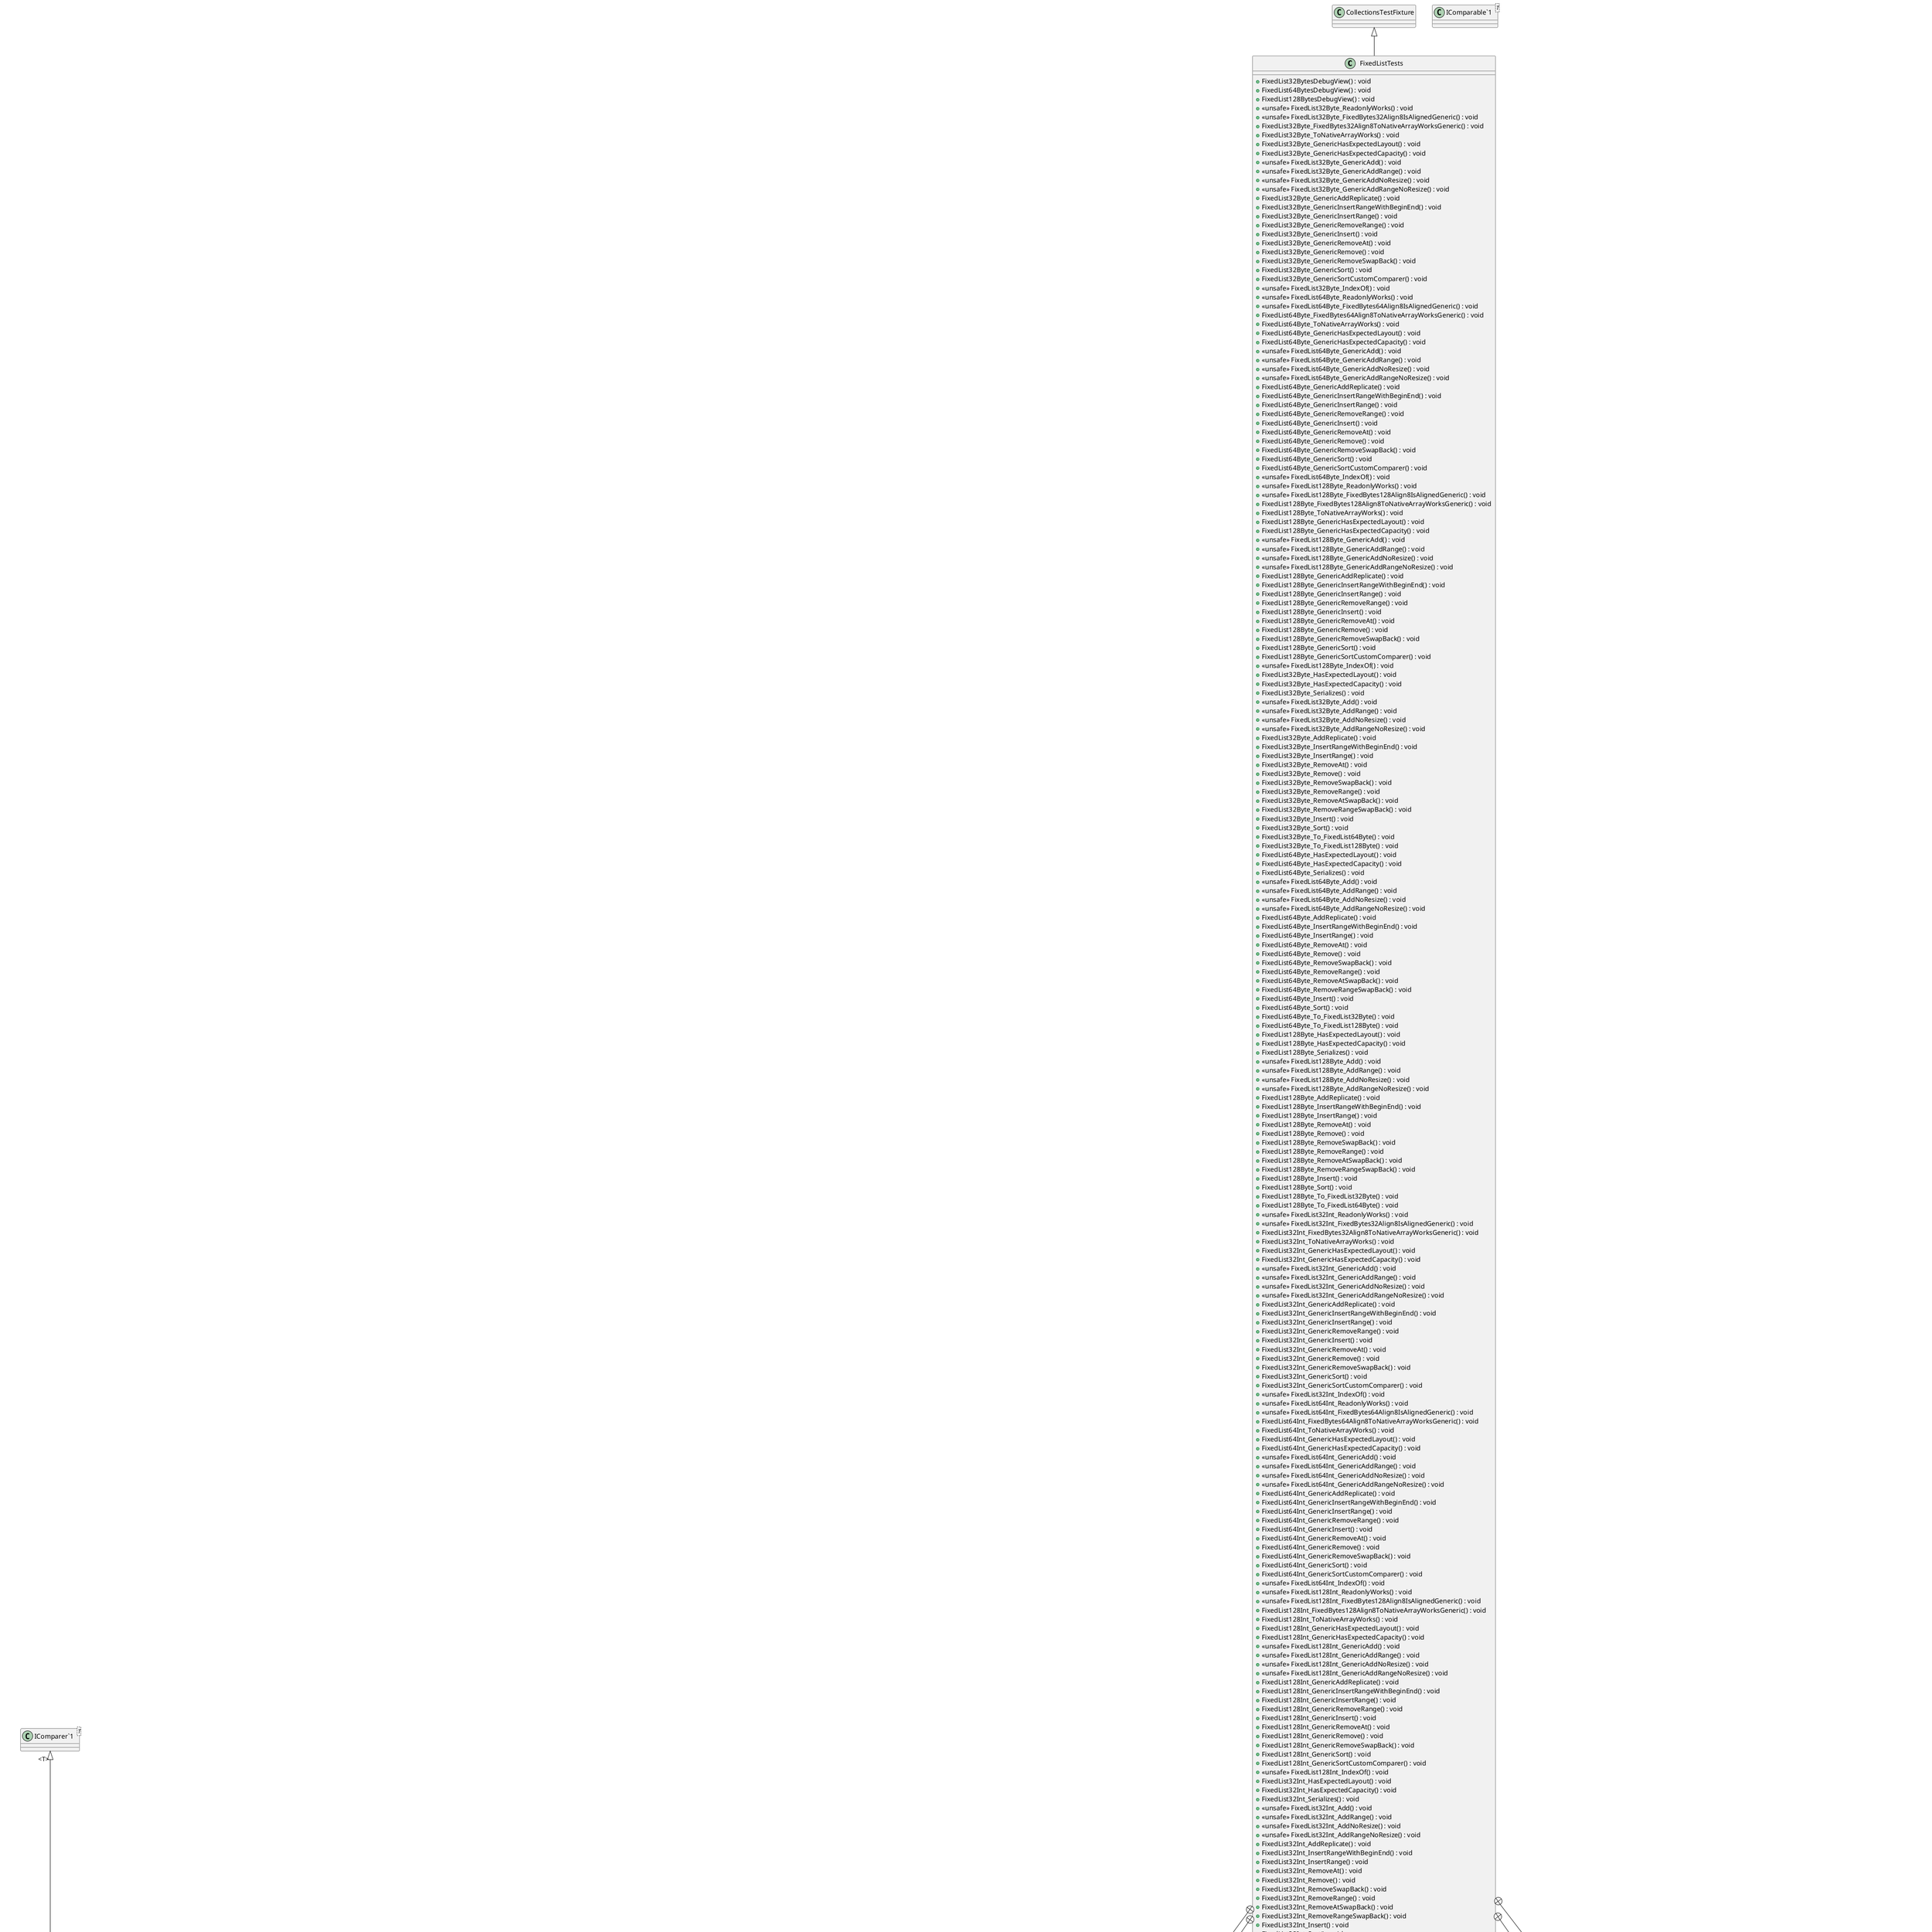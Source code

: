 @startuml
class FixedListTests {
    + FixedList32BytesDebugView() : void
    + FixedList64BytesDebugView() : void
    + FixedList128BytesDebugView() : void
    + <<unsafe>> FixedList32Byte_ReadonlyWorks() : void
    + <<unsafe>> FixedList32Byte_FixedBytes32Align8IsAlignedGeneric() : void
    + FixedList32Byte_FixedBytes32Align8ToNativeArrayWorksGeneric() : void
    + FixedList32Byte_ToNativeArrayWorks() : void
    + FixedList32Byte_GenericHasExpectedLayout() : void
    + FixedList32Byte_GenericHasExpectedCapacity() : void
    + <<unsafe>> FixedList32Byte_GenericAdd() : void
    + <<unsafe>> FixedList32Byte_GenericAddRange() : void
    + <<unsafe>> FixedList32Byte_GenericAddNoResize() : void
    + <<unsafe>> FixedList32Byte_GenericAddRangeNoResize() : void
    + FixedList32Byte_GenericAddReplicate() : void
    + FixedList32Byte_GenericInsertRangeWithBeginEnd() : void
    + FixedList32Byte_GenericInsertRange() : void
    + FixedList32Byte_GenericRemoveRange() : void
    + FixedList32Byte_GenericInsert() : void
    + FixedList32Byte_GenericRemoveAt() : void
    + FixedList32Byte_GenericRemove() : void
    + FixedList32Byte_GenericRemoveSwapBack() : void
    + FixedList32Byte_GenericSort() : void
    + FixedList32Byte_GenericSortCustomComparer() : void
    + <<unsafe>> FixedList32Byte_IndexOf() : void
    + <<unsafe>> FixedList64Byte_ReadonlyWorks() : void
    + <<unsafe>> FixedList64Byte_FixedBytes64Align8IsAlignedGeneric() : void
    + FixedList64Byte_FixedBytes64Align8ToNativeArrayWorksGeneric() : void
    + FixedList64Byte_ToNativeArrayWorks() : void
    + FixedList64Byte_GenericHasExpectedLayout() : void
    + FixedList64Byte_GenericHasExpectedCapacity() : void
    + <<unsafe>> FixedList64Byte_GenericAdd() : void
    + <<unsafe>> FixedList64Byte_GenericAddRange() : void
    + <<unsafe>> FixedList64Byte_GenericAddNoResize() : void
    + <<unsafe>> FixedList64Byte_GenericAddRangeNoResize() : void
    + FixedList64Byte_GenericAddReplicate() : void
    + FixedList64Byte_GenericInsertRangeWithBeginEnd() : void
    + FixedList64Byte_GenericInsertRange() : void
    + FixedList64Byte_GenericRemoveRange() : void
    + FixedList64Byte_GenericInsert() : void
    + FixedList64Byte_GenericRemoveAt() : void
    + FixedList64Byte_GenericRemove() : void
    + FixedList64Byte_GenericRemoveSwapBack() : void
    + FixedList64Byte_GenericSort() : void
    + FixedList64Byte_GenericSortCustomComparer() : void
    + <<unsafe>> FixedList64Byte_IndexOf() : void
    + <<unsafe>> FixedList128Byte_ReadonlyWorks() : void
    + <<unsafe>> FixedList128Byte_FixedBytes128Align8IsAlignedGeneric() : void
    + FixedList128Byte_FixedBytes128Align8ToNativeArrayWorksGeneric() : void
    + FixedList128Byte_ToNativeArrayWorks() : void
    + FixedList128Byte_GenericHasExpectedLayout() : void
    + FixedList128Byte_GenericHasExpectedCapacity() : void
    + <<unsafe>> FixedList128Byte_GenericAdd() : void
    + <<unsafe>> FixedList128Byte_GenericAddRange() : void
    + <<unsafe>> FixedList128Byte_GenericAddNoResize() : void
    + <<unsafe>> FixedList128Byte_GenericAddRangeNoResize() : void
    + FixedList128Byte_GenericAddReplicate() : void
    + FixedList128Byte_GenericInsertRangeWithBeginEnd() : void
    + FixedList128Byte_GenericInsertRange() : void
    + FixedList128Byte_GenericRemoveRange() : void
    + FixedList128Byte_GenericInsert() : void
    + FixedList128Byte_GenericRemoveAt() : void
    + FixedList128Byte_GenericRemove() : void
    + FixedList128Byte_GenericRemoveSwapBack() : void
    + FixedList128Byte_GenericSort() : void
    + FixedList128Byte_GenericSortCustomComparer() : void
    + <<unsafe>> FixedList128Byte_IndexOf() : void
    + FixedList32Byte_HasExpectedLayout() : void
    + FixedList32Byte_HasExpectedCapacity() : void
    + FixedList32Byte_Serializes() : void
    + <<unsafe>> FixedList32Byte_Add() : void
    + <<unsafe>> FixedList32Byte_AddRange() : void
    + <<unsafe>> FixedList32Byte_AddNoResize() : void
    + <<unsafe>> FixedList32Byte_AddRangeNoResize() : void
    + FixedList32Byte_AddReplicate() : void
    + FixedList32Byte_InsertRangeWithBeginEnd() : void
    + FixedList32Byte_InsertRange() : void
    + FixedList32Byte_RemoveAt() : void
    + FixedList32Byte_Remove() : void
    + FixedList32Byte_RemoveSwapBack() : void
    + FixedList32Byte_RemoveRange() : void
    + FixedList32Byte_RemoveAtSwapBack() : void
    + FixedList32Byte_RemoveRangeSwapBack() : void
    + FixedList32Byte_Insert() : void
    + FixedList32Byte_Sort() : void
    + FixedList32Byte_To_FixedList64Byte() : void
    + FixedList32Byte_To_FixedList128Byte() : void
    + FixedList64Byte_HasExpectedLayout() : void
    + FixedList64Byte_HasExpectedCapacity() : void
    + FixedList64Byte_Serializes() : void
    + <<unsafe>> FixedList64Byte_Add() : void
    + <<unsafe>> FixedList64Byte_AddRange() : void
    + <<unsafe>> FixedList64Byte_AddNoResize() : void
    + <<unsafe>> FixedList64Byte_AddRangeNoResize() : void
    + FixedList64Byte_AddReplicate() : void
    + FixedList64Byte_InsertRangeWithBeginEnd() : void
    + FixedList64Byte_InsertRange() : void
    + FixedList64Byte_RemoveAt() : void
    + FixedList64Byte_Remove() : void
    + FixedList64Byte_RemoveSwapBack() : void
    + FixedList64Byte_RemoveRange() : void
    + FixedList64Byte_RemoveAtSwapBack() : void
    + FixedList64Byte_RemoveRangeSwapBack() : void
    + FixedList64Byte_Insert() : void
    + FixedList64Byte_Sort() : void
    + FixedList64Byte_To_FixedList32Byte() : void
    + FixedList64Byte_To_FixedList128Byte() : void
    + FixedList128Byte_HasExpectedLayout() : void
    + FixedList128Byte_HasExpectedCapacity() : void
    + FixedList128Byte_Serializes() : void
    + <<unsafe>> FixedList128Byte_Add() : void
    + <<unsafe>> FixedList128Byte_AddRange() : void
    + <<unsafe>> FixedList128Byte_AddNoResize() : void
    + <<unsafe>> FixedList128Byte_AddRangeNoResize() : void
    + FixedList128Byte_AddReplicate() : void
    + FixedList128Byte_InsertRangeWithBeginEnd() : void
    + FixedList128Byte_InsertRange() : void
    + FixedList128Byte_RemoveAt() : void
    + FixedList128Byte_Remove() : void
    + FixedList128Byte_RemoveSwapBack() : void
    + FixedList128Byte_RemoveRange() : void
    + FixedList128Byte_RemoveAtSwapBack() : void
    + FixedList128Byte_RemoveRangeSwapBack() : void
    + FixedList128Byte_Insert() : void
    + FixedList128Byte_Sort() : void
    + FixedList128Byte_To_FixedList32Byte() : void
    + FixedList128Byte_To_FixedList64Byte() : void
    + <<unsafe>> FixedList32Int_ReadonlyWorks() : void
    + <<unsafe>> FixedList32Int_FixedBytes32Align8IsAlignedGeneric() : void
    + FixedList32Int_FixedBytes32Align8ToNativeArrayWorksGeneric() : void
    + FixedList32Int_ToNativeArrayWorks() : void
    + FixedList32Int_GenericHasExpectedLayout() : void
    + FixedList32Int_GenericHasExpectedCapacity() : void
    + <<unsafe>> FixedList32Int_GenericAdd() : void
    + <<unsafe>> FixedList32Int_GenericAddRange() : void
    + <<unsafe>> FixedList32Int_GenericAddNoResize() : void
    + <<unsafe>> FixedList32Int_GenericAddRangeNoResize() : void
    + FixedList32Int_GenericAddReplicate() : void
    + FixedList32Int_GenericInsertRangeWithBeginEnd() : void
    + FixedList32Int_GenericInsertRange() : void
    + FixedList32Int_GenericRemoveRange() : void
    + FixedList32Int_GenericInsert() : void
    + FixedList32Int_GenericRemoveAt() : void
    + FixedList32Int_GenericRemove() : void
    + FixedList32Int_GenericRemoveSwapBack() : void
    + FixedList32Int_GenericSort() : void
    + FixedList32Int_GenericSortCustomComparer() : void
    + <<unsafe>> FixedList32Int_IndexOf() : void
    + <<unsafe>> FixedList64Int_ReadonlyWorks() : void
    + <<unsafe>> FixedList64Int_FixedBytes64Align8IsAlignedGeneric() : void
    + FixedList64Int_FixedBytes64Align8ToNativeArrayWorksGeneric() : void
    + FixedList64Int_ToNativeArrayWorks() : void
    + FixedList64Int_GenericHasExpectedLayout() : void
    + FixedList64Int_GenericHasExpectedCapacity() : void
    + <<unsafe>> FixedList64Int_GenericAdd() : void
    + <<unsafe>> FixedList64Int_GenericAddRange() : void
    + <<unsafe>> FixedList64Int_GenericAddNoResize() : void
    + <<unsafe>> FixedList64Int_GenericAddRangeNoResize() : void
    + FixedList64Int_GenericAddReplicate() : void
    + FixedList64Int_GenericInsertRangeWithBeginEnd() : void
    + FixedList64Int_GenericInsertRange() : void
    + FixedList64Int_GenericRemoveRange() : void
    + FixedList64Int_GenericInsert() : void
    + FixedList64Int_GenericRemoveAt() : void
    + FixedList64Int_GenericRemove() : void
    + FixedList64Int_GenericRemoveSwapBack() : void
    + FixedList64Int_GenericSort() : void
    + FixedList64Int_GenericSortCustomComparer() : void
    + <<unsafe>> FixedList64Int_IndexOf() : void
    + <<unsafe>> FixedList128Int_ReadonlyWorks() : void
    + <<unsafe>> FixedList128Int_FixedBytes128Align8IsAlignedGeneric() : void
    + FixedList128Int_FixedBytes128Align8ToNativeArrayWorksGeneric() : void
    + FixedList128Int_ToNativeArrayWorks() : void
    + FixedList128Int_GenericHasExpectedLayout() : void
    + FixedList128Int_GenericHasExpectedCapacity() : void
    + <<unsafe>> FixedList128Int_GenericAdd() : void
    + <<unsafe>> FixedList128Int_GenericAddRange() : void
    + <<unsafe>> FixedList128Int_GenericAddNoResize() : void
    + <<unsafe>> FixedList128Int_GenericAddRangeNoResize() : void
    + FixedList128Int_GenericAddReplicate() : void
    + FixedList128Int_GenericInsertRangeWithBeginEnd() : void
    + FixedList128Int_GenericInsertRange() : void
    + FixedList128Int_GenericRemoveRange() : void
    + FixedList128Int_GenericInsert() : void
    + FixedList128Int_GenericRemoveAt() : void
    + FixedList128Int_GenericRemove() : void
    + FixedList128Int_GenericRemoveSwapBack() : void
    + FixedList128Int_GenericSort() : void
    + FixedList128Int_GenericSortCustomComparer() : void
    + <<unsafe>> FixedList128Int_IndexOf() : void
    + FixedList32Int_HasExpectedLayout() : void
    + FixedList32Int_HasExpectedCapacity() : void
    + FixedList32Int_Serializes() : void
    + <<unsafe>> FixedList32Int_Add() : void
    + <<unsafe>> FixedList32Int_AddRange() : void
    + <<unsafe>> FixedList32Int_AddNoResize() : void
    + <<unsafe>> FixedList32Int_AddRangeNoResize() : void
    + FixedList32Int_AddReplicate() : void
    + FixedList32Int_InsertRangeWithBeginEnd() : void
    + FixedList32Int_InsertRange() : void
    + FixedList32Int_RemoveAt() : void
    + FixedList32Int_Remove() : void
    + FixedList32Int_RemoveSwapBack() : void
    + FixedList32Int_RemoveRange() : void
    + FixedList32Int_RemoveAtSwapBack() : void
    + FixedList32Int_RemoveRangeSwapBack() : void
    + FixedList32Int_Insert() : void
    + FixedList32Int_Sort() : void
    + FixedList32Int_To_FixedList64Int() : void
    + FixedList32Int_To_FixedList128Int() : void
    + FixedList64Int_HasExpectedLayout() : void
    + FixedList64Int_HasExpectedCapacity() : void
    + FixedList64Int_Serializes() : void
    + <<unsafe>> FixedList64Int_Add() : void
    + <<unsafe>> FixedList64Int_AddRange() : void
    + <<unsafe>> FixedList64Int_AddNoResize() : void
    + <<unsafe>> FixedList64Int_AddRangeNoResize() : void
    + FixedList64Int_AddReplicate() : void
    + FixedList64Int_InsertRangeWithBeginEnd() : void
    + FixedList64Int_InsertRange() : void
    + FixedList64Int_RemoveAt() : void
    + FixedList64Int_Remove() : void
    + FixedList64Int_RemoveSwapBack() : void
    + FixedList64Int_RemoveRange() : void
    + FixedList64Int_RemoveAtSwapBack() : void
    + FixedList64Int_RemoveRangeSwapBack() : void
    + FixedList64Int_Insert() : void
    + FixedList64Int_Sort() : void
    + FixedList64Int_To_FixedList32Int() : void
    + FixedList64Int_To_FixedList128Int() : void
    + FixedList128Int_HasExpectedLayout() : void
    + FixedList128Int_HasExpectedCapacity() : void
    + FixedList128Int_Serializes() : void
    + <<unsafe>> FixedList128Int_Add() : void
    + <<unsafe>> FixedList128Int_AddRange() : void
    + <<unsafe>> FixedList128Int_AddNoResize() : void
    + <<unsafe>> FixedList128Int_AddRangeNoResize() : void
    + FixedList128Int_AddReplicate() : void
    + FixedList128Int_InsertRangeWithBeginEnd() : void
    + FixedList128Int_InsertRange() : void
    + FixedList128Int_RemoveAt() : void
    + FixedList128Int_Remove() : void
    + FixedList128Int_RemoveSwapBack() : void
    + FixedList128Int_RemoveRange() : void
    + FixedList128Int_RemoveAtSwapBack() : void
    + FixedList128Int_RemoveRangeSwapBack() : void
    + FixedList128Int_Insert() : void
    + FixedList128Int_Sort() : void
    + FixedList128Int_To_FixedList32Int() : void
    + FixedList128Int_To_FixedList64Int() : void
    + <<unsafe>> FixedList32Float_ReadonlyWorks() : void
    + <<unsafe>> FixedList32Float_FixedBytes32Align8IsAlignedGeneric() : void
    + FixedList32Float_FixedBytes32Align8ToNativeArrayWorksGeneric() : void
    + FixedList32Float_ToNativeArrayWorks() : void
    + FixedList32Float_GenericHasExpectedLayout() : void
    + FixedList32Float_GenericHasExpectedCapacity() : void
    + <<unsafe>> FixedList32Float_GenericAdd() : void
    + <<unsafe>> FixedList32Float_GenericAddRange() : void
    + <<unsafe>> FixedList32Float_GenericAddNoResize() : void
    + <<unsafe>> FixedList32Float_GenericAddRangeNoResize() : void
    + FixedList32Float_GenericAddReplicate() : void
    + FixedList32Float_GenericInsertRangeWithBeginEnd() : void
    + FixedList32Float_GenericInsertRange() : void
    + FixedList32Float_GenericRemoveRange() : void
    + FixedList32Float_GenericInsert() : void
    + FixedList32Float_GenericRemoveAt() : void
    + FixedList32Float_GenericRemove() : void
    + FixedList32Float_GenericRemoveSwapBack() : void
    + FixedList32Float_GenericSort() : void
    + FixedList32Float_GenericSortCustomComparer() : void
    + <<unsafe>> FixedList32Float_IndexOf() : void
    + <<unsafe>> FixedList64Float_ReadonlyWorks() : void
    + <<unsafe>> FixedList64Float_FixedBytes64Align8IsAlignedGeneric() : void
    + FixedList64Float_FixedBytes64Align8ToNativeArrayWorksGeneric() : void
    + FixedList64Float_ToNativeArrayWorks() : void
    + FixedList64Float_GenericHasExpectedLayout() : void
    + FixedList64Float_GenericHasExpectedCapacity() : void
    + <<unsafe>> FixedList64Float_GenericAdd() : void
    + <<unsafe>> FixedList64Float_GenericAddRange() : void
    + <<unsafe>> FixedList64Float_GenericAddNoResize() : void
    + <<unsafe>> FixedList64Float_GenericAddRangeNoResize() : void
    + FixedList64Float_GenericAddReplicate() : void
    + FixedList64Float_GenericInsertRangeWithBeginEnd() : void
    + FixedList64Float_GenericInsertRange() : void
    + FixedList64Float_GenericRemoveRange() : void
    + FixedList64Float_GenericInsert() : void
    + FixedList64Float_GenericRemoveAt() : void
    + FixedList64Float_GenericRemove() : void
    + FixedList64Float_GenericRemoveSwapBack() : void
    + FixedList64Float_GenericSort() : void
    + FixedList64Float_GenericSortCustomComparer() : void
    + <<unsafe>> FixedList64Float_IndexOf() : void
    + <<unsafe>> FixedList128Float_ReadonlyWorks() : void
    + <<unsafe>> FixedList128Float_FixedBytes128Align8IsAlignedGeneric() : void
    + FixedList128Float_FixedBytes128Align8ToNativeArrayWorksGeneric() : void
    + FixedList128Float_ToNativeArrayWorks() : void
    + FixedList128Float_GenericHasExpectedLayout() : void
    + FixedList128Float_GenericHasExpectedCapacity() : void
    + <<unsafe>> FixedList128Float_GenericAdd() : void
    + <<unsafe>> FixedList128Float_GenericAddRange() : void
    + <<unsafe>> FixedList128Float_GenericAddNoResize() : void
    + <<unsafe>> FixedList128Float_GenericAddRangeNoResize() : void
    + FixedList128Float_GenericAddReplicate() : void
    + FixedList128Float_GenericInsertRangeWithBeginEnd() : void
    + FixedList128Float_GenericInsertRange() : void
    + FixedList128Float_GenericRemoveRange() : void
    + FixedList128Float_GenericInsert() : void
    + FixedList128Float_GenericRemoveAt() : void
    + FixedList128Float_GenericRemove() : void
    + FixedList128Float_GenericRemoveSwapBack() : void
    + FixedList128Float_GenericSort() : void
    + FixedList128Float_GenericSortCustomComparer() : void
    + <<unsafe>> FixedList128Float_IndexOf() : void
    + FixedList32Float_HasExpectedLayout() : void
    + FixedList32Float_HasExpectedCapacity() : void
    + FixedList32Float_Serializes() : void
    + <<unsafe>> FixedList32Float_Add() : void
    + <<unsafe>> FixedList32Float_AddRange() : void
    + <<unsafe>> FixedList32Float_AddNoResize() : void
    + <<unsafe>> FixedList32Float_AddRangeNoResize() : void
    + FixedList32Float_AddReplicate() : void
    + FixedList32Float_InsertRangeWithBeginEnd() : void
    + FixedList32Float_InsertRange() : void
    + FixedList32Float_RemoveAt() : void
    + FixedList32Float_Remove() : void
    + FixedList32Float_RemoveSwapBack() : void
    + FixedList32Float_RemoveRange() : void
    + FixedList32Float_RemoveAtSwapBack() : void
    + FixedList32Float_RemoveRangeSwapBack() : void
    + FixedList32Float_Insert() : void
    + FixedList32Float_Sort() : void
    + FixedList32Float_To_FixedList64Float() : void
    + FixedList32Float_To_FixedList128Float() : void
    + FixedList64Float_HasExpectedLayout() : void
    + FixedList64Float_HasExpectedCapacity() : void
    + FixedList64Float_Serializes() : void
    + <<unsafe>> FixedList64Float_Add() : void
    + <<unsafe>> FixedList64Float_AddRange() : void
    + <<unsafe>> FixedList64Float_AddNoResize() : void
    + <<unsafe>> FixedList64Float_AddRangeNoResize() : void
    + FixedList64Float_AddReplicate() : void
    + FixedList64Float_InsertRangeWithBeginEnd() : void
    + FixedList64Float_InsertRange() : void
    + FixedList64Float_RemoveAt() : void
    + FixedList64Float_Remove() : void
    + FixedList64Float_RemoveSwapBack() : void
    + FixedList64Float_RemoveRange() : void
    + FixedList64Float_RemoveAtSwapBack() : void
    + FixedList64Float_RemoveRangeSwapBack() : void
    + FixedList64Float_Insert() : void
    + FixedList64Float_Sort() : void
    + FixedList64Float_To_FixedList32Float() : void
    + FixedList64Float_To_FixedList128Float() : void
    + FixedList128Float_HasExpectedLayout() : void
    + FixedList128Float_HasExpectedCapacity() : void
    + FixedList128Float_Serializes() : void
    + <<unsafe>> FixedList128Float_Add() : void
    + <<unsafe>> FixedList128Float_AddRange() : void
    + <<unsafe>> FixedList128Float_AddNoResize() : void
    + <<unsafe>> FixedList128Float_AddRangeNoResize() : void
    + FixedList128Float_AddReplicate() : void
    + FixedList128Float_InsertRangeWithBeginEnd() : void
    + FixedList128Float_InsertRange() : void
    + FixedList128Float_RemoveAt() : void
    + FixedList128Float_Remove() : void
    + FixedList128Float_RemoveSwapBack() : void
    + FixedList128Float_RemoveRange() : void
    + FixedList128Float_RemoveAtSwapBack() : void
    + FixedList128Float_RemoveRangeSwapBack() : void
    + FixedList128Float_Insert() : void
    + FixedList128Float_Sort() : void
    + FixedList128Float_To_FixedList32Float() : void
    + FixedList128Float_To_FixedList64Float() : void
}
struct NonComparableStruct {
    + a : int
}
struct "DescendingComparer`1"<T> {
    + Compare(x:T, y:T) : int
}
struct FixedList32Byte_Wrapper {
    + FixedList32Byte_Wrapper(x:byte, y:byte)
}
struct FixedList64Byte_Wrapper {
    + FixedList64Byte_Wrapper(x:byte, y:byte)
}
struct FixedList128Byte_Wrapper {
    + FixedList128Byte_Wrapper(x:byte, y:byte)
}
class ScriptableObjectFixedList32Byte_ {
}
class ScriptableObjectFixedList64Byte_ {
}
class ScriptableObjectFixedList128Byte_ {
}
struct FixedList32Int_Wrapper {
    + FixedList32Int_Wrapper(x:int, y:int)
}
struct FixedList64Int_Wrapper {
    + FixedList64Int_Wrapper(x:int, y:int)
}
struct FixedList128Int_Wrapper {
    + FixedList128Int_Wrapper(x:int, y:int)
}
class ScriptableObjectFixedList32Int_ {
}
class ScriptableObjectFixedList64Int_ {
}
class ScriptableObjectFixedList128Int_ {
}
struct FixedList32Float_Wrapper {
    + FixedList32Float_Wrapper(x:float, y:float)
}
struct FixedList64Float_Wrapper {
    + FixedList64Float_Wrapper(x:float, y:float)
}
struct FixedList128Float_Wrapper {
    + FixedList128Float_Wrapper(x:float, y:float)
}
class ScriptableObjectFixedList32Float_ {
}
class ScriptableObjectFixedList64Float_ {
}
class ScriptableObjectFixedList128Float_ {
}
class "IComparer`1"<T> {
}
class "IComparable`1"<T> {
}
class "FixedList32Bytes`1"<T> {
}
class "FixedList64Bytes`1"<T> {
}
class "FixedList128Bytes`1"<T> {
}
CollectionsTestFixture <|-- FixedListTests
FixedListTests +-- NonComparableStruct
FixedListTests +-- "DescendingComparer`1"
"IComparer`1" "<T>" <|-- "DescendingComparer`1"
FixedListTests +-- FixedList32Byte_Wrapper
FixedListTests +-- FixedList64Byte_Wrapper
FixedListTests +-- FixedList128Byte_Wrapper
FixedListTests +-- ScriptableObjectFixedList32Byte_
ScriptableObjectFixedList32Byte_ --> "List<byte>" "FixedList32Bytes`1"
FixedListTests +-- ScriptableObjectFixedList64Byte_
ScriptableObjectFixedList64Byte_ --> "List<byte>" "FixedList64Bytes`1"
FixedListTests +-- ScriptableObjectFixedList128Byte_
ScriptableObjectFixedList128Byte_ --> "List<byte>" "FixedList128Bytes`1"
FixedListTests +-- FixedList32Int_Wrapper
FixedListTests +-- FixedList64Int_Wrapper
FixedListTests +-- FixedList128Int_Wrapper
FixedListTests +-- ScriptableObjectFixedList32Int_
ScriptableObjectFixedList32Int_ --> "List<int>" "FixedList32Bytes`1"
FixedListTests +-- ScriptableObjectFixedList64Int_
ScriptableObjectFixedList64Int_ --> "List<int>" "FixedList64Bytes`1"
FixedListTests +-- ScriptableObjectFixedList128Int_
ScriptableObjectFixedList128Int_ --> "List<int>" "FixedList128Bytes`1"
FixedListTests +-- FixedList32Float_Wrapper
FixedListTests +-- FixedList64Float_Wrapper
FixedListTests +-- FixedList128Float_Wrapper
FixedListTests +-- ScriptableObjectFixedList32Float_
ScriptableObjectFixedList32Float_ --> "List<float>" "FixedList32Bytes`1"
FixedListTests +-- ScriptableObjectFixedList64Float_
ScriptableObjectFixedList64Float_ --> "List<float>" "FixedList64Bytes`1"
FixedListTests +-- ScriptableObjectFixedList128Float_
ScriptableObjectFixedList128Float_ --> "List<float>" "FixedList128Bytes`1"
@enduml
